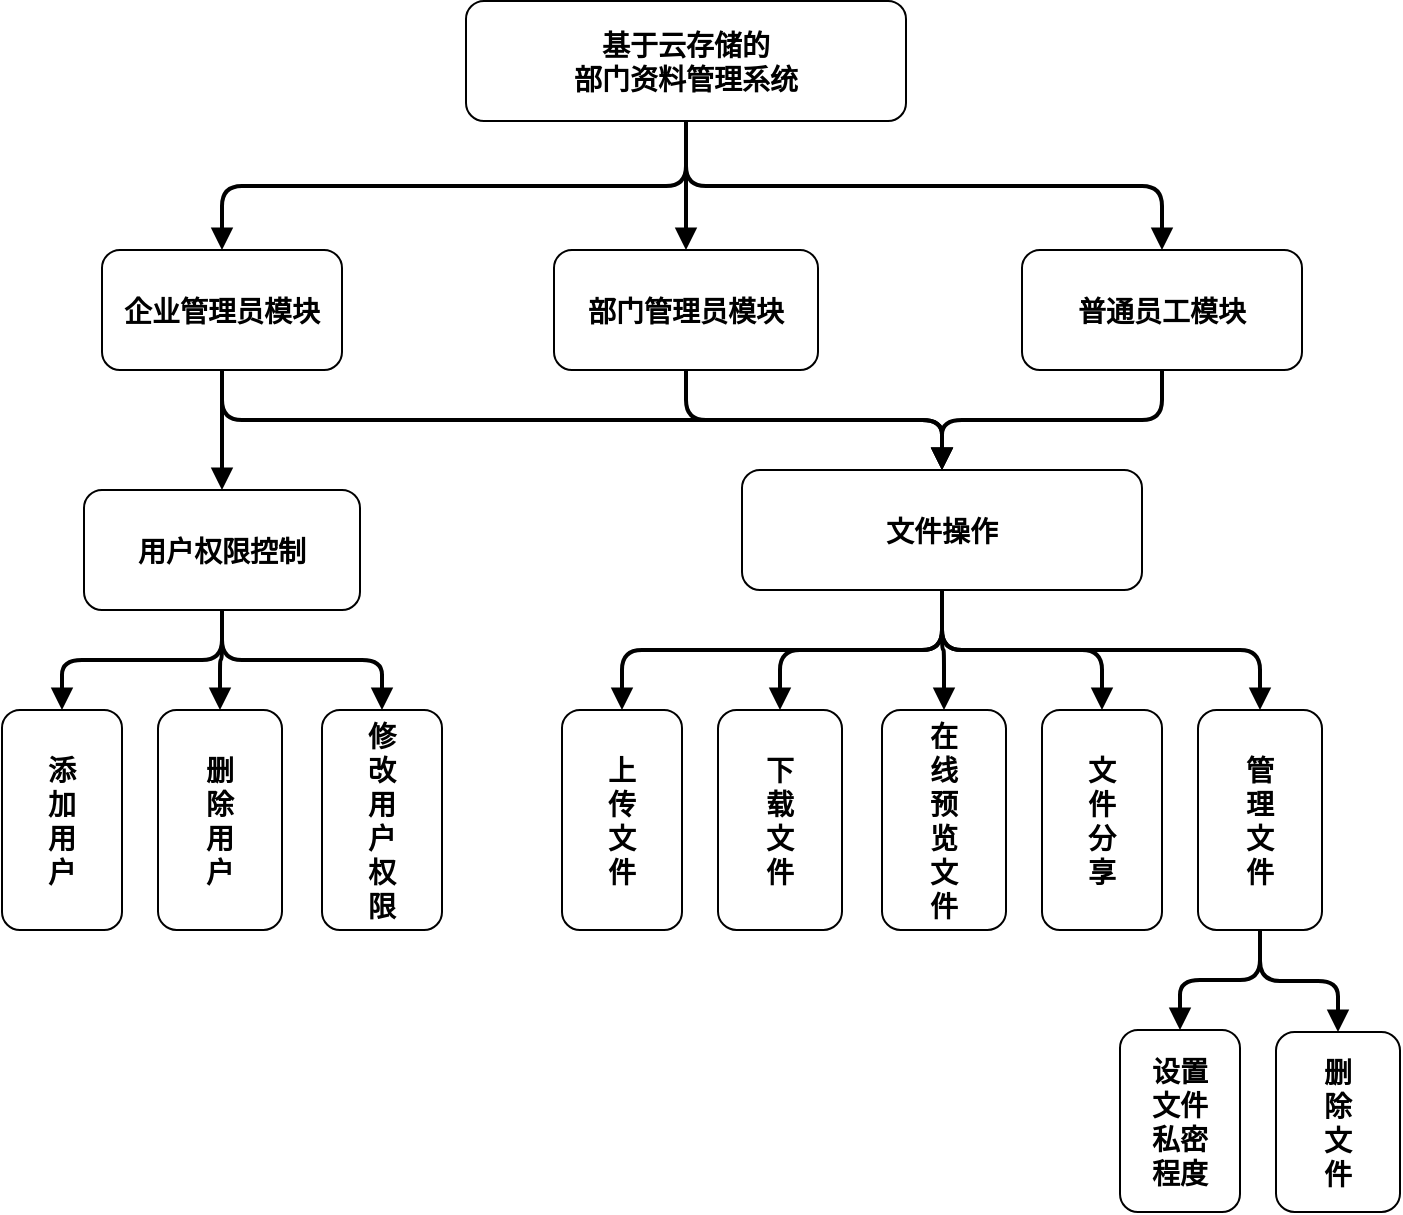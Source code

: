 <mxfile version="15.4.3" type="github">
  <diagram name="Page-1" id="97916047-d0de-89f5-080d-49f4d83e522f">
    <mxGraphModel dx="868" dy="482" grid="1" gridSize="10" guides="1" tooltips="1" connect="1" arrows="1" fold="1" page="1" pageScale="1.5" pageWidth="1169" pageHeight="827" background="none" math="0" shadow="0">
      <root>
        <mxCell id="0" />
        <mxCell id="1" parent="0" />
        <mxCell id="4" value="企业管理员模块" style="rounded=1;fillColor=#FFFFFF;strokeColor=#000000;shadow=0;gradientColor=none;fontStyle=1;fontColor=#000000;fontSize=14;" parent="1" vertex="1">
          <mxGeometry x="480" y="470" width="120" height="60" as="geometry" />
        </mxCell>
        <mxCell id="3" value="基于云存储的&#xa;部门资料管理系统" style="rounded=1;fillColor=#FFFFFF;strokeColor=#000000;shadow=0;gradientColor=none;fontStyle=1;fontColor=#000000;fontSize=14;" parent="1" vertex="1">
          <mxGeometry x="662" y="345.5" width="220" height="60" as="geometry" />
        </mxCell>
        <mxCell id="5" value="部门管理员模块" style="rounded=1;fillColor=#FFFFFF;strokeColor=#000000;shadow=0;gradientColor=none;fontStyle=1;fontColor=#000000;fontSize=14;" parent="1" vertex="1">
          <mxGeometry x="706" y="470" width="132" height="60" as="geometry" />
        </mxCell>
        <mxCell id="6" value="普通员工模块" style="rounded=1;fillColor=#FFFFFF;strokeColor=#000000;shadow=0;gradientColor=none;fontStyle=1;fontColor=#000000;fontSize=14;" parent="1" vertex="1">
          <mxGeometry x="940" y="470" width="140" height="60" as="geometry" />
        </mxCell>
        <mxCell id="8" value="用户权限控制" style="rounded=1;fillColor=#FFFFFF;strokeColor=#000000;shadow=0;gradientColor=none;fontStyle=1;fontColor=#000000;fontSize=14;" parent="1" vertex="1">
          <mxGeometry x="471" y="590" width="138" height="60" as="geometry" />
        </mxCell>
        <mxCell id="9" value="添&#xa;加&#xa;用&#xa;户" style="rounded=1;fillColor=#FFFFFF;strokeColor=#000000;shadow=0;gradientColor=none;fontStyle=1;fontColor=#000000;fontSize=14;" parent="1" vertex="1">
          <mxGeometry x="430" y="700" width="60" height="110" as="geometry" />
        </mxCell>
        <mxCell id="10" value="删&#xa;除&#xa;用&#xa;户" style="rounded=1;fillColor=#FFFFFF;strokeColor=#000000;shadow=0;gradientColor=none;fontStyle=1;fontColor=#000000;fontSize=14;" parent="1" vertex="1">
          <mxGeometry x="508" y="700" width="62" height="110" as="geometry" />
        </mxCell>
        <mxCell id="13" value="文件操作" style="rounded=1;fillColor=#FFFFFF;strokeColor=#000000;shadow=0;gradientColor=none;fontStyle=1;fontColor=#000000;fontSize=14;" parent="1" vertex="1">
          <mxGeometry x="800" y="580" width="200" height="60" as="geometry" />
        </mxCell>
        <mxCell id="30" value="" style="edgeStyle=elbowEdgeStyle;elbow=vertical;strokeWidth=2;endArrow=block;endFill=1;fontStyle=1;strokeColor=#000000;shadow=0;fillColor=#FFFFFF;fontColor=#000000;" parent="1" source="3" target="5" edge="1">
          <mxGeometry x="22" y="165.5" width="100" height="100" as="geometry">
            <mxPoint x="22" y="265.5" as="sourcePoint" />
            <mxPoint x="122" y="165.5" as="targetPoint" />
          </mxGeometry>
        </mxCell>
        <mxCell id="31" value="" style="edgeStyle=elbowEdgeStyle;elbow=vertical;strokeWidth=2;endArrow=block;endFill=1;fontStyle=1;strokeColor=#000000;shadow=0;fillColor=#FFFFFF;fontColor=#000000;" parent="1" source="3" target="4" edge="1">
          <mxGeometry x="22" y="165.5" width="100" height="100" as="geometry">
            <mxPoint x="22" y="265.5" as="sourcePoint" />
            <mxPoint x="122" y="165.5" as="targetPoint" />
          </mxGeometry>
        </mxCell>
        <mxCell id="32" value="" style="edgeStyle=elbowEdgeStyle;elbow=vertical;strokeWidth=2;endArrow=block;endFill=1;fontStyle=1;strokeColor=#000000;shadow=0;fillColor=#FFFFFF;fontColor=#000000;" parent="1" source="3" target="6" edge="1">
          <mxGeometry x="22" y="165.5" width="100" height="100" as="geometry">
            <mxPoint x="22" y="265.5" as="sourcePoint" />
            <mxPoint x="122" y="165.5" as="targetPoint" />
          </mxGeometry>
        </mxCell>
        <mxCell id="34" value="" style="edgeStyle=elbowEdgeStyle;elbow=vertical;strokeWidth=2;endArrow=block;endFill=1;fontStyle=1;strokeColor=#000000;exitX=0.5;exitY=1;exitDx=0;exitDy=0;entryX=0.5;entryY=0;entryDx=0;entryDy=0;shadow=0;fillColor=#FFFFFF;fontColor=#000000;" parent="1" source="4" target="8" edge="1">
          <mxGeometry x="22" y="165.5" width="100" height="100" as="geometry">
            <mxPoint x="22" y="265.5" as="sourcePoint" />
            <mxPoint x="122" y="165.5" as="targetPoint" />
            <Array as="points">
              <mxPoint x="510" y="550" />
            </Array>
          </mxGeometry>
        </mxCell>
        <mxCell id="38" value="" style="edgeStyle=elbowEdgeStyle;elbow=vertical;strokeWidth=2;endArrow=block;endFill=1;fontStyle=1;strokeColor=#000000;shadow=0;fillColor=#FFFFFF;fontColor=#000000;" parent="1" source="8" target="9" edge="1">
          <mxGeometry x="223" y="160" width="100" height="100" as="geometry">
            <mxPoint x="223" y="260" as="sourcePoint" />
            <mxPoint x="323" y="160" as="targetPoint" />
          </mxGeometry>
        </mxCell>
        <mxCell id="39" value="" style="edgeStyle=elbowEdgeStyle;elbow=vertical;strokeWidth=2;endArrow=block;endFill=1;fontStyle=1;strokeColor=#000000;exitX=0.5;exitY=1;exitDx=0;exitDy=0;shadow=0;fillColor=#FFFFFF;fontColor=#000000;" parent="1" source="8" target="10" edge="1">
          <mxGeometry x="223" y="170" width="100" height="100" as="geometry">
            <mxPoint x="223" y="270" as="sourcePoint" />
            <mxPoint x="323" y="170" as="targetPoint" />
          </mxGeometry>
        </mxCell>
        <mxCell id="8gR4k9hS2bmVwcNFK7TS-55" value="修&#xa;改&#xa;用&#xa;户&#xa;权&#xa;限" style="rounded=1;fillColor=#FFFFFF;strokeColor=#000000;shadow=0;gradientColor=none;fontStyle=1;fontColor=#000000;fontSize=14;" parent="1" vertex="1">
          <mxGeometry x="590" y="700" width="60" height="110" as="geometry" />
        </mxCell>
        <mxCell id="8gR4k9hS2bmVwcNFK7TS-57" value="" style="edgeStyle=elbowEdgeStyle;elbow=vertical;strokeWidth=2;endArrow=block;endFill=1;fontStyle=1;strokeColor=#000000;exitX=0.5;exitY=1;exitDx=0;exitDy=0;entryX=0.5;entryY=0;entryDx=0;entryDy=0;shadow=0;fillColor=#FFFFFF;fontColor=#000000;" parent="1" source="8" target="8gR4k9hS2bmVwcNFK7TS-55" edge="1">
          <mxGeometry x="233" y="180" width="100" height="100" as="geometry">
            <mxPoint x="550" y="690" as="sourcePoint" />
            <mxPoint x="552" y="810" as="targetPoint" />
          </mxGeometry>
        </mxCell>
        <mxCell id="8gR4k9hS2bmVwcNFK7TS-60" value="" style="edgeStyle=elbowEdgeStyle;elbow=vertical;strokeWidth=2;endArrow=block;endFill=1;fontStyle=1;strokeColor=#000000;exitX=0.5;exitY=1;exitDx=0;exitDy=0;entryX=0.5;entryY=0;entryDx=0;entryDy=0;shadow=0;fillColor=#FFFFFF;fontColor=#000000;" parent="1" source="5" target="13" edge="1">
          <mxGeometry x="20" y="290" width="100" height="100" as="geometry">
            <mxPoint x="770" y="530" as="sourcePoint" />
            <mxPoint x="1038" y="594.5" as="targetPoint" />
          </mxGeometry>
        </mxCell>
        <mxCell id="8gR4k9hS2bmVwcNFK7TS-61" value="上&#xa;传&#xa;文&#xa;件" style="rounded=1;fillColor=#FFFFFF;strokeColor=#000000;shadow=0;gradientColor=none;fontStyle=1;fontColor=#000000;fontSize=14;" parent="1" vertex="1">
          <mxGeometry x="710" y="700" width="60" height="110" as="geometry" />
        </mxCell>
        <mxCell id="8gR4k9hS2bmVwcNFK7TS-62" value="下&#xa;载&#xa;文&#xa;件" style="rounded=1;fillColor=#FFFFFF;strokeColor=#000000;shadow=0;gradientColor=none;fontStyle=1;fontColor=#000000;fontSize=14;" parent="1" vertex="1">
          <mxGeometry x="788" y="700" width="62" height="110" as="geometry" />
        </mxCell>
        <mxCell id="8gR4k9hS2bmVwcNFK7TS-63" value="" style="edgeStyle=elbowEdgeStyle;elbow=vertical;strokeWidth=2;endArrow=block;endFill=1;fontStyle=1;strokeColor=#000000;exitX=0.5;exitY=1;exitDx=0;exitDy=0;shadow=0;fillColor=#FFFFFF;fontColor=#000000;" parent="1" source="13" target="8gR4k9hS2bmVwcNFK7TS-61" edge="1">
          <mxGeometry x="472" y="170" width="100" height="100" as="geometry">
            <mxPoint x="850" y="650" as="sourcePoint" />
            <mxPoint x="572" y="170" as="targetPoint" />
          </mxGeometry>
        </mxCell>
        <mxCell id="8gR4k9hS2bmVwcNFK7TS-64" value="" style="edgeStyle=elbowEdgeStyle;elbow=vertical;strokeWidth=2;endArrow=block;endFill=1;fontStyle=1;strokeColor=#000000;exitX=0.5;exitY=1;exitDx=0;exitDy=0;shadow=0;fillColor=#FFFFFF;fontColor=#000000;" parent="1" source="13" target="8gR4k9hS2bmVwcNFK7TS-62" edge="1">
          <mxGeometry x="472" y="180" width="100" height="100" as="geometry">
            <mxPoint x="789" y="690" as="sourcePoint" />
            <mxPoint x="572" y="180" as="targetPoint" />
          </mxGeometry>
        </mxCell>
        <mxCell id="8gR4k9hS2bmVwcNFK7TS-65" value="在&#xa;线&#xa;预&#xa;览&#xa;文&#xa;件" style="rounded=1;fillColor=#FFFFFF;strokeColor=#000000;shadow=0;gradientColor=none;fontStyle=1;fontColor=#000000;fontSize=14;" parent="1" vertex="1">
          <mxGeometry x="870" y="700" width="62" height="110" as="geometry" />
        </mxCell>
        <mxCell id="8gR4k9hS2bmVwcNFK7TS-66" value="" style="edgeStyle=elbowEdgeStyle;elbow=vertical;strokeWidth=2;endArrow=block;endFill=1;fontStyle=1;strokeColor=#000000;exitX=0.5;exitY=1;exitDx=0;exitDy=0;entryX=0.5;entryY=0;entryDx=0;entryDy=0;shadow=0;fillColor=#FFFFFF;fontColor=#000000;" parent="1" source="13" target="8gR4k9hS2bmVwcNFK7TS-65" edge="1">
          <mxGeometry x="482" y="190" width="100" height="100" as="geometry">
            <mxPoint x="789" y="690" as="sourcePoint" />
            <mxPoint x="801" y="820" as="targetPoint" />
          </mxGeometry>
        </mxCell>
        <mxCell id="8gR4k9hS2bmVwcNFK7TS-67" value="文&#xa;件&#xa;分&#xa;享" style="rounded=1;fillColor=#FFFFFF;strokeColor=#000000;shadow=0;gradientColor=none;fontStyle=1;fontColor=#000000;fontSize=14;" parent="1" vertex="1">
          <mxGeometry x="950" y="700" width="60" height="110" as="geometry" />
        </mxCell>
        <mxCell id="8gR4k9hS2bmVwcNFK7TS-68" value="管&#xa;理&#xa;文&#xa;件" style="rounded=1;fillColor=#FFFFFF;strokeColor=#000000;shadow=0;gradientColor=none;fontStyle=1;fontColor=#000000;fontSize=14;" parent="1" vertex="1">
          <mxGeometry x="1028" y="700" width="62" height="110" as="geometry" />
        </mxCell>
        <mxCell id="8gR4k9hS2bmVwcNFK7TS-69" value="" style="edgeStyle=elbowEdgeStyle;elbow=vertical;strokeWidth=2;endArrow=block;endFill=1;fontStyle=1;strokeColor=#000000;exitX=0.5;exitY=1;exitDx=0;exitDy=0;shadow=0;fillColor=#FFFFFF;fontColor=#000000;" parent="1" source="13" target="8gR4k9hS2bmVwcNFK7TS-67" edge="1">
          <mxGeometry x="712" y="170" width="100" height="100" as="geometry">
            <mxPoint x="1029" y="690" as="sourcePoint" />
            <mxPoint x="812" y="170" as="targetPoint" />
          </mxGeometry>
        </mxCell>
        <mxCell id="8gR4k9hS2bmVwcNFK7TS-70" value="" style="edgeStyle=elbowEdgeStyle;elbow=vertical;strokeWidth=2;endArrow=block;endFill=1;fontStyle=1;strokeColor=#000000;exitX=0.5;exitY=1;exitDx=0;exitDy=0;shadow=0;fillColor=#FFFFFF;fontColor=#000000;" parent="1" source="13" target="8gR4k9hS2bmVwcNFK7TS-68" edge="1">
          <mxGeometry x="712" y="180" width="100" height="100" as="geometry">
            <mxPoint x="1029" y="690" as="sourcePoint" />
            <mxPoint x="812" y="180" as="targetPoint" />
          </mxGeometry>
        </mxCell>
        <mxCell id="8gR4k9hS2bmVwcNFK7TS-74" value="" style="edgeStyle=elbowEdgeStyle;elbow=vertical;strokeWidth=2;endArrow=block;endFill=1;fontStyle=1;strokeColor=#000000;exitX=0.5;exitY=1;exitDx=0;exitDy=0;entryX=0.5;entryY=0;entryDx=0;entryDy=0;shadow=0;fillColor=#FFFFFF;fontColor=#000000;" parent="1" source="4" target="13" edge="1">
          <mxGeometry x="30" y="300" width="100" height="100" as="geometry">
            <mxPoint x="782" y="540" as="sourcePoint" />
            <mxPoint x="1000" y="580" as="targetPoint" />
          </mxGeometry>
        </mxCell>
        <mxCell id="8gR4k9hS2bmVwcNFK7TS-75" value="" style="edgeStyle=elbowEdgeStyle;elbow=vertical;strokeWidth=2;endArrow=block;endFill=1;fontStyle=1;strokeColor=#000000;exitX=0.5;exitY=1;exitDx=0;exitDy=0;entryX=0.5;entryY=0;entryDx=0;entryDy=0;shadow=0;fillColor=#FFFFFF;fontColor=#000000;" parent="1" source="6" target="13" edge="1">
          <mxGeometry x="40" y="310" width="100" height="100" as="geometry">
            <mxPoint x="792" y="550" as="sourcePoint" />
            <mxPoint x="1000" y="580" as="targetPoint" />
          </mxGeometry>
        </mxCell>
        <mxCell id="8gR4k9hS2bmVwcNFK7TS-76" value="设置&#xa;文件&#xa;私密&#xa;程度" style="rounded=1;fillColor=#FFFFFF;strokeColor=#000000;shadow=0;gradientColor=none;fontStyle=1;fontColor=#000000;fontSize=14;" parent="1" vertex="1">
          <mxGeometry x="989" y="860" width="60" height="91" as="geometry" />
        </mxCell>
        <mxCell id="8gR4k9hS2bmVwcNFK7TS-77" value="删&#xa;除&#xa;文&#xa;件" style="rounded=1;fillColor=#FFFFFF;strokeColor=#000000;shadow=0;gradientColor=none;fontStyle=1;fontColor=#000000;fontSize=14;" parent="1" vertex="1">
          <mxGeometry x="1067" y="861" width="62" height="90" as="geometry" />
        </mxCell>
        <mxCell id="8gR4k9hS2bmVwcNFK7TS-78" value="" style="edgeStyle=elbowEdgeStyle;elbow=vertical;strokeWidth=2;endArrow=block;endFill=1;fontStyle=1;strokeColor=#000000;exitX=0.5;exitY=1;exitDx=0;exitDy=0;shadow=0;fillColor=#FFFFFF;fontColor=#000000;" parent="1" source="8gR4k9hS2bmVwcNFK7TS-68" target="8gR4k9hS2bmVwcNFK7TS-76" edge="1">
          <mxGeometry x="743" y="370" width="100" height="100" as="geometry">
            <mxPoint x="1060" y="860" as="sourcePoint" />
            <mxPoint x="843" y="370" as="targetPoint" />
          </mxGeometry>
        </mxCell>
        <mxCell id="8gR4k9hS2bmVwcNFK7TS-79" value="" style="edgeStyle=elbowEdgeStyle;elbow=vertical;strokeWidth=2;endArrow=block;endFill=1;fontStyle=1;strokeColor=#000000;exitX=0.5;exitY=1;exitDx=0;exitDy=0;shadow=0;fillColor=#FFFFFF;fontColor=#000000;" parent="1" source="8gR4k9hS2bmVwcNFK7TS-68" target="8gR4k9hS2bmVwcNFK7TS-77" edge="1">
          <mxGeometry x="743" y="380" width="100" height="100" as="geometry">
            <mxPoint x="1060" y="860" as="sourcePoint" />
            <mxPoint x="843" y="380" as="targetPoint" />
          </mxGeometry>
        </mxCell>
      </root>
    </mxGraphModel>
  </diagram>
</mxfile>
